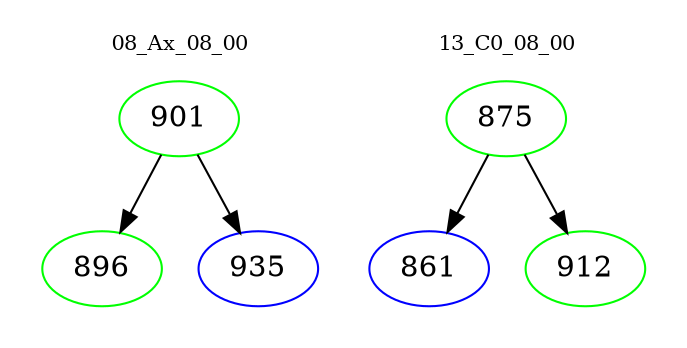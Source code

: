 digraph{
subgraph cluster_0 {
color = white
label = "08_Ax_08_00";
fontsize=10;
T0_901 [label="901", color="green"]
T0_901 -> T0_896 [color="black"]
T0_896 [label="896", color="green"]
T0_901 -> T0_935 [color="black"]
T0_935 [label="935", color="blue"]
}
subgraph cluster_1 {
color = white
label = "13_C0_08_00";
fontsize=10;
T1_875 [label="875", color="green"]
T1_875 -> T1_861 [color="black"]
T1_861 [label="861", color="blue"]
T1_875 -> T1_912 [color="black"]
T1_912 [label="912", color="green"]
}
}
